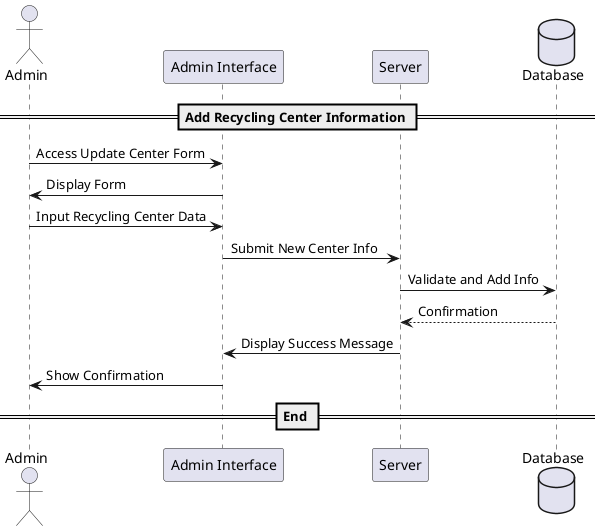 @startuml

actor Admin
participant "Admin Interface" as UI
participant "Server" as Server
database "Database" as DB

== Add Recycling Center Information ==

Admin -> UI : Access Update Center Form
UI -> Admin : Display Form

Admin -> UI : Input Recycling Center Data
UI -> Server : Submit New Center Info

Server -> DB : Validate and Add Info
DB --> Server : Confirmation

Server -> UI : Display Success Message
UI -> Admin : Show Confirmation

== End ==

@enduml
